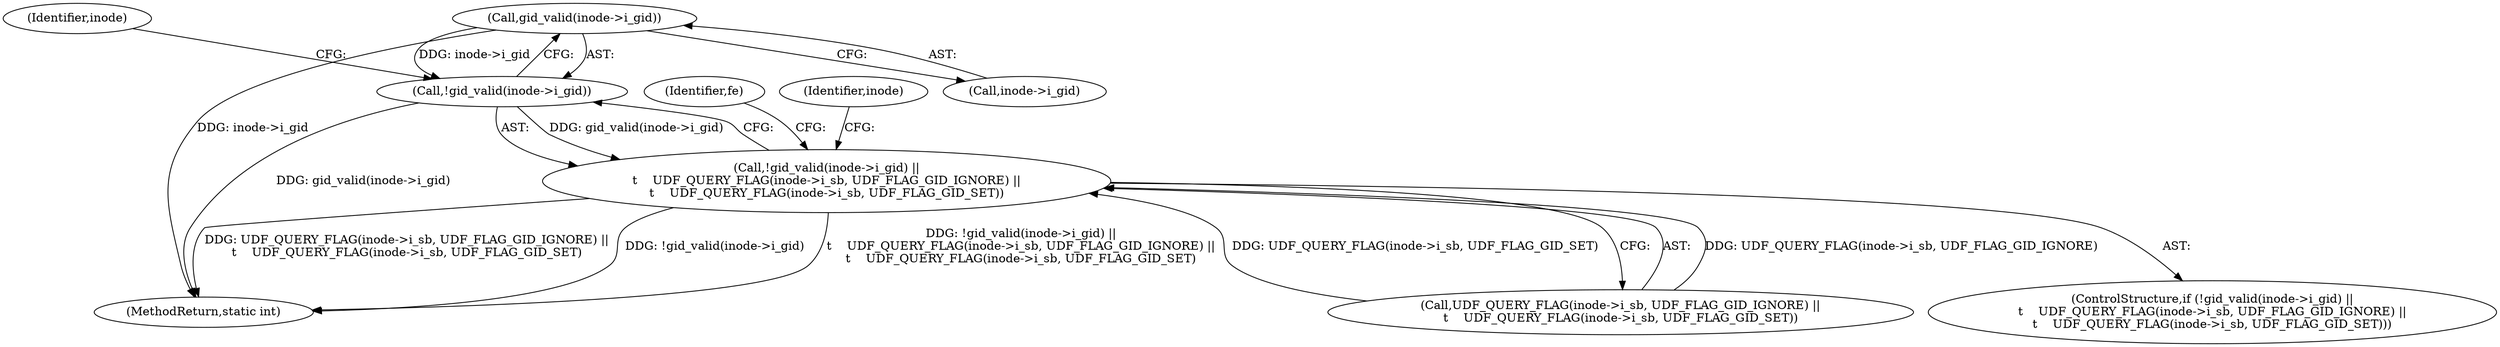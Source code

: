 digraph "0_linux_23b133bdc452aa441fcb9b82cbf6dd05cfd342d0@pointer" {
"1000620" [label="(Call,gid_valid(inode->i_gid))"];
"1000619" [label="(Call,!gid_valid(inode->i_gid))"];
"1000618" [label="(Call,!gid_valid(inode->i_gid) ||\n\t    UDF_QUERY_FLAG(inode->i_sb, UDF_FLAG_GID_IGNORE) ||\n\t    UDF_QUERY_FLAG(inode->i_sb, UDF_FLAG_GID_SET))"];
"1000620" [label="(Call,gid_valid(inode->i_gid))"];
"1000621" [label="(Call,inode->i_gid)"];
"1000637" [label="(Identifier,inode)"];
"1000627" [label="(Identifier,inode)"];
"1000617" [label="(ControlStructure,if (!gid_valid(inode->i_gid) ||\n\t    UDF_QUERY_FLAG(inode->i_sb, UDF_FLAG_GID_IGNORE) ||\n\t    UDF_QUERY_FLAG(inode->i_sb, UDF_FLAG_GID_SET)))"];
"1000650" [label="(Identifier,fe)"];
"1000624" [label="(Call,UDF_QUERY_FLAG(inode->i_sb, UDF_FLAG_GID_IGNORE) ||\n\t    UDF_QUERY_FLAG(inode->i_sb, UDF_FLAG_GID_SET))"];
"1001231" [label="(MethodReturn,static int)"];
"1000618" [label="(Call,!gid_valid(inode->i_gid) ||\n\t    UDF_QUERY_FLAG(inode->i_sb, UDF_FLAG_GID_IGNORE) ||\n\t    UDF_QUERY_FLAG(inode->i_sb, UDF_FLAG_GID_SET))"];
"1000619" [label="(Call,!gid_valid(inode->i_gid))"];
"1000620" -> "1000619"  [label="AST: "];
"1000620" -> "1000621"  [label="CFG: "];
"1000621" -> "1000620"  [label="AST: "];
"1000619" -> "1000620"  [label="CFG: "];
"1000620" -> "1001231"  [label="DDG: inode->i_gid"];
"1000620" -> "1000619"  [label="DDG: inode->i_gid"];
"1000619" -> "1000618"  [label="AST: "];
"1000627" -> "1000619"  [label="CFG: "];
"1000618" -> "1000619"  [label="CFG: "];
"1000619" -> "1001231"  [label="DDG: gid_valid(inode->i_gid)"];
"1000619" -> "1000618"  [label="DDG: gid_valid(inode->i_gid)"];
"1000618" -> "1000617"  [label="AST: "];
"1000618" -> "1000624"  [label="CFG: "];
"1000624" -> "1000618"  [label="AST: "];
"1000637" -> "1000618"  [label="CFG: "];
"1000650" -> "1000618"  [label="CFG: "];
"1000618" -> "1001231"  [label="DDG: !gid_valid(inode->i_gid) ||\n\t    UDF_QUERY_FLAG(inode->i_sb, UDF_FLAG_GID_IGNORE) ||\n\t    UDF_QUERY_FLAG(inode->i_sb, UDF_FLAG_GID_SET)"];
"1000618" -> "1001231"  [label="DDG: UDF_QUERY_FLAG(inode->i_sb, UDF_FLAG_GID_IGNORE) ||\n\t    UDF_QUERY_FLAG(inode->i_sb, UDF_FLAG_GID_SET)"];
"1000618" -> "1001231"  [label="DDG: !gid_valid(inode->i_gid)"];
"1000624" -> "1000618"  [label="DDG: UDF_QUERY_FLAG(inode->i_sb, UDF_FLAG_GID_IGNORE)"];
"1000624" -> "1000618"  [label="DDG: UDF_QUERY_FLAG(inode->i_sb, UDF_FLAG_GID_SET)"];
}
